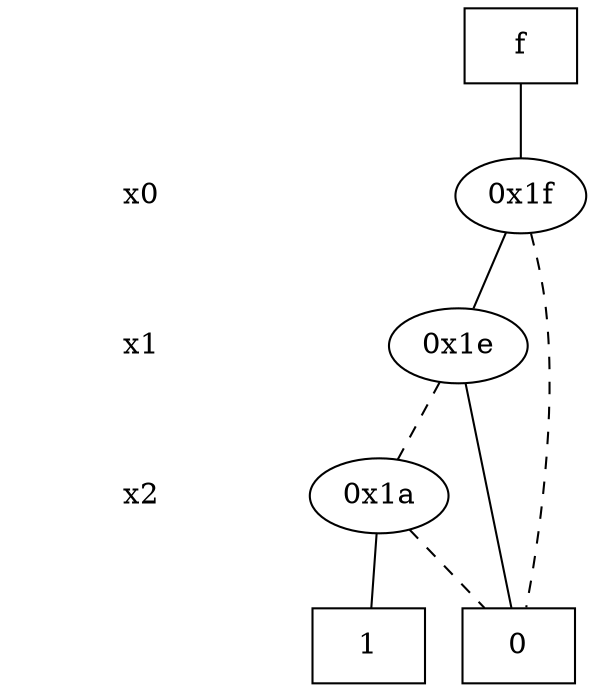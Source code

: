 digraph "DD" {
size = "7.5,10"
center = true;
edge [dir = none];
{ node [shape = plaintext];
  edge [style = invis];
  "CONST NODES" [style = invis];
" x0 " -> " x1 " -> " x2 " -> "CONST NODES"; 
}
{ rank = same; node [shape = box]; edge [style = invis];
"  f  "; }
{ rank = same; " x0 ";
"0x1f";
}
{ rank = same; " x1 ";
"0x1e";
}
{ rank = same; " x2 ";
"0x1a";
}
{ rank = same; "CONST NODES";
{ node [shape = box]; "0x11";
"0x10";
}
}
"  f  " -> "0x1f" [style = solid];
"0x1f" -> "0x1e";
"0x1f" -> "0x11" [style = dashed];
"0x1e" -> "0x11";
"0x1e" -> "0x1a" [style = dashed];
"0x1a" -> "0x10";
"0x1a" -> "0x11" [style = dashed];
"0x11" [label = "0"];
"0x10" [label = "1"];
}
